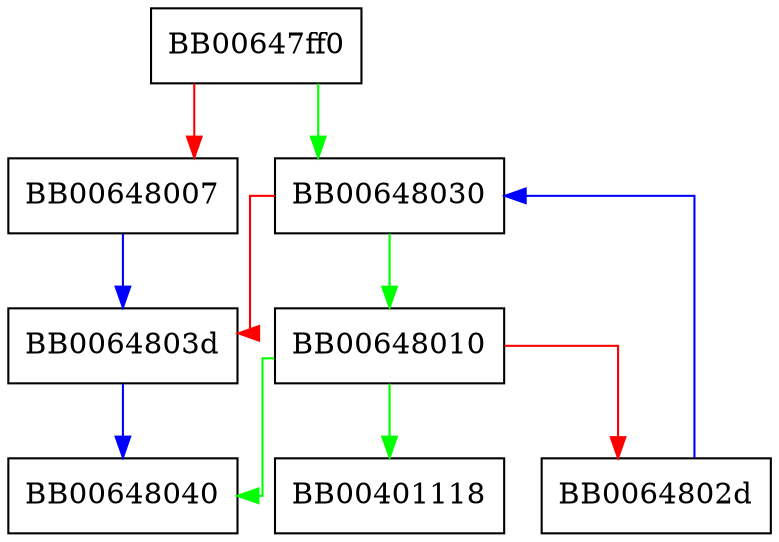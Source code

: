 digraph SRP_VBASE_get_by_user {
  node [shape="box"];
  graph [splines=ortho];
  BB00647ff0 -> BB00648030 [color="green"];
  BB00647ff0 -> BB00648007 [color="red"];
  BB00648007 -> BB0064803d [color="blue"];
  BB00648010 -> BB00401118 [color="green"];
  BB00648010 -> BB00648040 [color="green"];
  BB00648010 -> BB0064802d [color="red"];
  BB0064802d -> BB00648030 [color="blue"];
  BB00648030 -> BB00648010 [color="green"];
  BB00648030 -> BB0064803d [color="red"];
  BB0064803d -> BB00648040 [color="blue"];
}